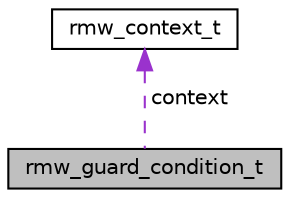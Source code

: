 digraph "rmw_guard_condition_t"
{
  edge [fontname="Helvetica",fontsize="10",labelfontname="Helvetica",labelfontsize="10"];
  node [fontname="Helvetica",fontsize="10",shape=record];
  Node1 [label="rmw_guard_condition_t",height=0.2,width=0.4,color="black", fillcolor="grey75", style="filled", fontcolor="black"];
  Node2 -> Node1 [dir="back",color="darkorchid3",fontsize="10",style="dashed",label=" context" ,fontname="Helvetica"];
  Node2 [label="rmw_context_t",height=0.2,width=0.4,color="black", fillcolor="white", style="filled",URL="$structrmw__context__t.html",tooltip="Initialization context structure which is used to store init specific information. "];
}
